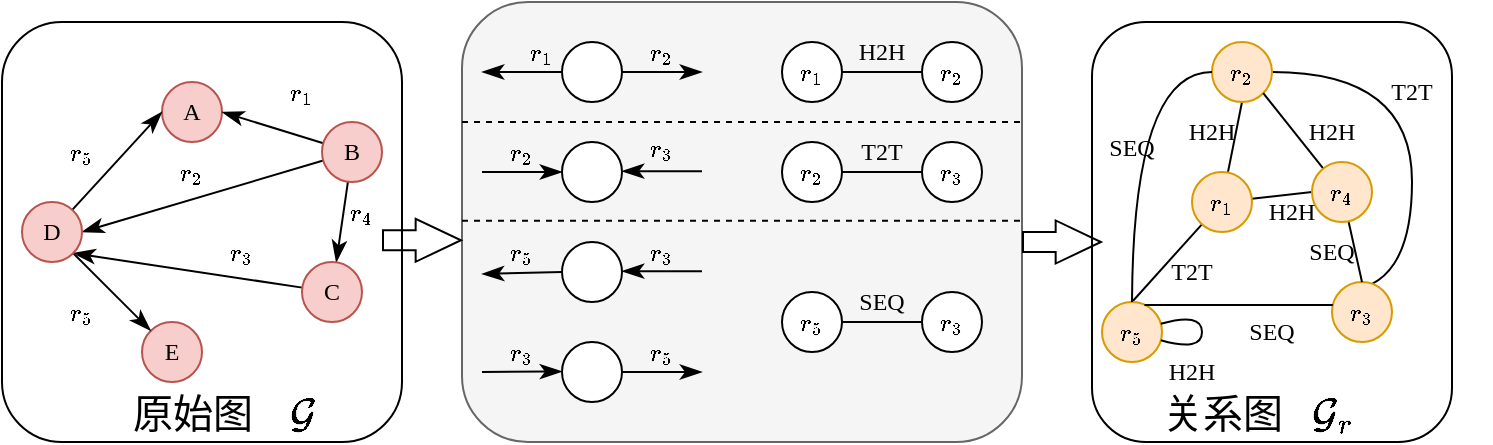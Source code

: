 <mxfile version="26.2.12">
  <diagram name="第 1 页" id="AyyLHQCJ35BeyhHwehsR">
    <mxGraphModel dx="1615" dy="1553" grid="1" gridSize="10" guides="1" tooltips="1" connect="1" arrows="1" fold="1" page="0" pageScale="1" pageWidth="827" pageHeight="1169" math="1" shadow="0">
      <root>
        <mxCell id="0" />
        <mxCell id="1" parent="0" />
        <mxCell id="AXdwlv0kfo9XUWebcFwi-100" value="" style="rounded=1;whiteSpace=wrap;html=1;fontFamily=Times New Roman;fontSize=12;fontColor=default;labelBackgroundColor=default;" parent="1" vertex="1">
          <mxGeometry x="435" y="-730" width="180" height="210" as="geometry" />
        </mxCell>
        <mxCell id="AXdwlv0kfo9XUWebcFwi-97" value="" style="rounded=1;whiteSpace=wrap;html=1;fontFamily=Times New Roman;fontSize=12;fontColor=default;labelBackgroundColor=default;" parent="1" vertex="1">
          <mxGeometry x="-110" y="-730" width="200" height="210" as="geometry" />
        </mxCell>
        <mxCell id="AXdwlv0kfo9XUWebcFwi-90" value="" style="rounded=1;whiteSpace=wrap;html=1;fontFamily=Times New Roman;fontSize=12;fontColor=#333333;labelBackgroundColor=default;fillColor=#f5f5f5;strokeColor=#666666;" parent="1" vertex="1">
          <mxGeometry x="120" y="-740" width="280" height="220" as="geometry" />
        </mxCell>
        <mxCell id="AXdwlv0kfo9XUWebcFwi-1" value="A" style="ellipse;whiteSpace=wrap;html=1;aspect=fixed;fillColor=#f8cecc;strokeColor=#b85450;fontFamily=Times New Roman;" parent="1" vertex="1">
          <mxGeometry x="-30" y="-700" width="30" height="30" as="geometry" />
        </mxCell>
        <mxCell id="AXdwlv0kfo9XUWebcFwi-6" style="edgeStyle=none;curved=1;rounded=0;orthogonalLoop=1;jettySize=auto;html=1;entryX=1;entryY=0.5;entryDx=0;entryDy=0;fontSize=12;startSize=8;endSize=8;endArrow=classicThin;endFill=1;fontFamily=Times New Roman;" parent="1" source="AXdwlv0kfo9XUWebcFwi-2" target="AXdwlv0kfo9XUWebcFwi-1" edge="1">
          <mxGeometry relative="1" as="geometry" />
        </mxCell>
        <mxCell id="AXdwlv0kfo9XUWebcFwi-8" style="edgeStyle=none;shape=connector;curved=1;rounded=0;orthogonalLoop=1;jettySize=auto;html=1;entryX=1;entryY=0.5;entryDx=0;entryDy=0;strokeColor=default;align=center;verticalAlign=middle;fontFamily=Times New Roman;fontSize=12;fontColor=default;labelBackgroundColor=default;startSize=8;endArrow=classicThin;endFill=1;endSize=8;" parent="1" source="AXdwlv0kfo9XUWebcFwi-2" target="AXdwlv0kfo9XUWebcFwi-5" edge="1">
          <mxGeometry relative="1" as="geometry" />
        </mxCell>
        <mxCell id="AXdwlv0kfo9XUWebcFwi-10" style="edgeStyle=none;shape=connector;curved=1;rounded=0;orthogonalLoop=1;jettySize=auto;html=1;strokeColor=default;align=center;verticalAlign=middle;fontFamily=Times New Roman;fontSize=12;fontColor=default;labelBackgroundColor=default;startSize=8;endArrow=classicThin;endFill=1;endSize=8;" parent="1" source="AXdwlv0kfo9XUWebcFwi-2" target="AXdwlv0kfo9XUWebcFwi-3" edge="1">
          <mxGeometry relative="1" as="geometry" />
        </mxCell>
        <mxCell id="AXdwlv0kfo9XUWebcFwi-2" value="B" style="ellipse;whiteSpace=wrap;html=1;aspect=fixed;fillColor=#f8cecc;strokeColor=#b85450;fontFamily=Times New Roman;" parent="1" vertex="1">
          <mxGeometry x="50" y="-680" width="30" height="30" as="geometry" />
        </mxCell>
        <mxCell id="AXdwlv0kfo9XUWebcFwi-9" style="edgeStyle=none;shape=connector;curved=1;rounded=0;orthogonalLoop=1;jettySize=auto;html=1;entryX=1;entryY=1;entryDx=0;entryDy=0;strokeColor=default;align=center;verticalAlign=middle;fontFamily=Times New Roman;fontSize=12;fontColor=default;labelBackgroundColor=default;startSize=8;endArrow=classicThin;endFill=1;endSize=8;" parent="1" source="AXdwlv0kfo9XUWebcFwi-3" target="AXdwlv0kfo9XUWebcFwi-5" edge="1">
          <mxGeometry relative="1" as="geometry" />
        </mxCell>
        <mxCell id="AXdwlv0kfo9XUWebcFwi-3" value="C" style="ellipse;whiteSpace=wrap;html=1;aspect=fixed;fillColor=#f8cecc;strokeColor=#b85450;fontFamily=Times New Roman;" parent="1" vertex="1">
          <mxGeometry x="40" y="-610" width="30" height="30" as="geometry" />
        </mxCell>
        <mxCell id="AXdwlv0kfo9XUWebcFwi-4" value="E" style="ellipse;whiteSpace=wrap;html=1;aspect=fixed;fillColor=#f8cecc;strokeColor=#b85450;fontFamily=Times New Roman;" parent="1" vertex="1">
          <mxGeometry x="-40" y="-580" width="30" height="30" as="geometry" />
        </mxCell>
        <mxCell id="AXdwlv0kfo9XUWebcFwi-7" style="edgeStyle=none;shape=connector;curved=1;rounded=0;orthogonalLoop=1;jettySize=auto;html=1;entryX=0;entryY=0.5;entryDx=0;entryDy=0;strokeColor=default;align=center;verticalAlign=middle;fontFamily=Times New Roman;fontSize=12;fontColor=default;labelBackgroundColor=default;startSize=8;endArrow=classicThin;endFill=1;endSize=8;" parent="1" source="AXdwlv0kfo9XUWebcFwi-5" target="AXdwlv0kfo9XUWebcFwi-1" edge="1">
          <mxGeometry relative="1" as="geometry" />
        </mxCell>
        <mxCell id="AXdwlv0kfo9XUWebcFwi-11" style="edgeStyle=none;shape=connector;curved=1;rounded=0;orthogonalLoop=1;jettySize=auto;html=1;entryX=0;entryY=0;entryDx=0;entryDy=0;strokeColor=default;align=center;verticalAlign=middle;fontFamily=Times New Roman;fontSize=12;fontColor=default;labelBackgroundColor=default;startSize=8;endArrow=classicThin;endFill=1;endSize=8;" parent="1" source="AXdwlv0kfo9XUWebcFwi-5" target="AXdwlv0kfo9XUWebcFwi-4" edge="1">
          <mxGeometry relative="1" as="geometry" />
        </mxCell>
        <mxCell id="AXdwlv0kfo9XUWebcFwi-5" value="D" style="ellipse;whiteSpace=wrap;html=1;aspect=fixed;fillColor=#f8cecc;strokeColor=#b85450;fontFamily=Times New Roman;" parent="1" vertex="1">
          <mxGeometry x="-100" y="-640" width="30" height="30" as="geometry" />
        </mxCell>
        <mxCell id="AXdwlv0kfo9XUWebcFwi-13" value="$$r_1$$" style="text;html=1;align=center;verticalAlign=middle;whiteSpace=wrap;rounded=0;fontFamily=Times New Roman;fontSize=12;fontColor=default;labelBackgroundColor=none;" parent="1" vertex="1">
          <mxGeometry x="10" y="-710" width="60" height="30" as="geometry" />
        </mxCell>
        <mxCell id="AXdwlv0kfo9XUWebcFwi-14" value="$$r_2$$" style="text;html=1;align=center;verticalAlign=middle;whiteSpace=wrap;rounded=0;fontFamily=Times New Roman;fontSize=12;fontColor=default;labelBackgroundColor=none;" parent="1" vertex="1">
          <mxGeometry x="-45" y="-670" width="60" height="30" as="geometry" />
        </mxCell>
        <mxCell id="AXdwlv0kfo9XUWebcFwi-15" value="$$r_3$$" style="text;html=1;align=center;verticalAlign=middle;whiteSpace=wrap;rounded=0;fontFamily=Times New Roman;fontSize=12;fontColor=default;labelBackgroundColor=none;" parent="1" vertex="1">
          <mxGeometry x="-20" y="-630" width="60" height="30" as="geometry" />
        </mxCell>
        <mxCell id="AXdwlv0kfo9XUWebcFwi-16" value="$$r_5$$" style="text;html=1;align=center;verticalAlign=middle;whiteSpace=wrap;rounded=0;fontFamily=Times New Roman;fontSize=12;fontColor=default;labelBackgroundColor=none;" parent="1" vertex="1">
          <mxGeometry x="-100" y="-680" width="60" height="30" as="geometry" />
        </mxCell>
        <mxCell id="AXdwlv0kfo9XUWebcFwi-17" value="$$r_5$$" style="text;html=1;align=center;verticalAlign=middle;whiteSpace=wrap;rounded=0;fontFamily=Times New Roman;fontSize=12;fontColor=default;labelBackgroundColor=none;" parent="1" vertex="1">
          <mxGeometry x="-100" y="-600" width="60" height="30" as="geometry" />
        </mxCell>
        <mxCell id="AXdwlv0kfo9XUWebcFwi-19" style="edgeStyle=none;shape=connector;curved=1;rounded=0;orthogonalLoop=1;jettySize=auto;html=1;strokeColor=default;align=center;verticalAlign=middle;fontFamily=Times New Roman;fontSize=12;fontColor=default;labelBackgroundColor=default;startSize=8;endArrow=classicThin;endFill=1;endSize=8;" parent="1" source="AXdwlv0kfo9XUWebcFwi-18" edge="1">
          <mxGeometry relative="1" as="geometry">
            <mxPoint x="130" y="-705" as="targetPoint" />
          </mxGeometry>
        </mxCell>
        <mxCell id="AXdwlv0kfo9XUWebcFwi-20" style="edgeStyle=none;shape=connector;curved=1;rounded=0;orthogonalLoop=1;jettySize=auto;html=1;strokeColor=default;align=center;verticalAlign=middle;fontFamily=Times New Roman;fontSize=12;fontColor=default;labelBackgroundColor=default;startSize=8;endArrow=classicThin;endFill=1;endSize=8;" parent="1" source="AXdwlv0kfo9XUWebcFwi-18" edge="1">
          <mxGeometry relative="1" as="geometry">
            <mxPoint x="240" y="-705" as="targetPoint" />
          </mxGeometry>
        </mxCell>
        <mxCell id="AXdwlv0kfo9XUWebcFwi-18" value="" style="ellipse;whiteSpace=wrap;html=1;aspect=fixed;fontFamily=Times New Roman;fontSize=12;fontColor=default;labelBackgroundColor=default;" parent="1" vertex="1">
          <mxGeometry x="170" y="-720" width="30" height="30" as="geometry" />
        </mxCell>
        <mxCell id="AXdwlv0kfo9XUWebcFwi-21" value="$$r_1$$" style="text;html=1;align=center;verticalAlign=middle;whiteSpace=wrap;rounded=0;fontFamily=Times New Roman;fontSize=12;fontColor=default;labelBackgroundColor=none;" parent="1" vertex="1">
          <mxGeometry x="130" y="-730" width="60" height="30" as="geometry" />
        </mxCell>
        <mxCell id="AXdwlv0kfo9XUWebcFwi-22" value="$$r_2$$" style="text;html=1;align=center;verticalAlign=middle;whiteSpace=wrap;rounded=0;fontFamily=Times New Roman;fontSize=12;fontColor=default;labelBackgroundColor=none;" parent="1" vertex="1">
          <mxGeometry x="190" y="-730" width="60" height="30" as="geometry" />
        </mxCell>
        <mxCell id="AXdwlv0kfo9XUWebcFwi-24" style="edgeStyle=none;shape=connector;curved=1;rounded=0;orthogonalLoop=1;jettySize=auto;html=1;strokeColor=default;align=center;verticalAlign=middle;fontFamily=Times New Roman;fontSize=12;fontColor=default;labelBackgroundColor=default;startSize=8;endArrow=classicThin;endFill=1;endSize=8;" parent="1" edge="1">
          <mxGeometry relative="1" as="geometry">
            <mxPoint x="200" y="-655.43" as="targetPoint" />
            <mxPoint x="240" y="-655.43" as="sourcePoint" />
          </mxGeometry>
        </mxCell>
        <mxCell id="AXdwlv0kfo9XUWebcFwi-25" value="" style="ellipse;whiteSpace=wrap;html=1;aspect=fixed;fontFamily=Times New Roman;fontSize=12;fontColor=default;labelBackgroundColor=default;" parent="1" vertex="1">
          <mxGeometry x="170" y="-670" width="30" height="30" as="geometry" />
        </mxCell>
        <mxCell id="AXdwlv0kfo9XUWebcFwi-26" value="$$r_2$$" style="text;html=1;align=center;verticalAlign=middle;whiteSpace=wrap;rounded=0;fontFamily=Times New Roman;fontSize=12;fontColor=default;labelBackgroundColor=none;" parent="1" vertex="1">
          <mxGeometry x="120" y="-680" width="60" height="30" as="geometry" />
        </mxCell>
        <mxCell id="AXdwlv0kfo9XUWebcFwi-27" value="$$r_3$$" style="text;html=1;align=center;verticalAlign=middle;whiteSpace=wrap;rounded=0;fontFamily=Times New Roman;fontSize=12;fontColor=default;labelBackgroundColor=none;" parent="1" vertex="1">
          <mxGeometry x="190" y="-680" width="60" height="25" as="geometry" />
        </mxCell>
        <mxCell id="AXdwlv0kfo9XUWebcFwi-28" style="edgeStyle=none;shape=connector;curved=1;rounded=0;orthogonalLoop=1;jettySize=auto;html=1;strokeColor=default;align=center;verticalAlign=middle;fontFamily=Times New Roman;fontSize=12;fontColor=default;labelBackgroundColor=default;startSize=8;endArrow=classicThin;endFill=1;endSize=8;entryX=0;entryY=0.5;entryDx=0;entryDy=0;" parent="1" target="AXdwlv0kfo9XUWebcFwi-25" edge="1">
          <mxGeometry relative="1" as="geometry">
            <mxPoint x="80" y="-620" as="targetPoint" />
            <mxPoint x="130" y="-655" as="sourcePoint" />
          </mxGeometry>
        </mxCell>
        <mxCell id="AXdwlv0kfo9XUWebcFwi-29" style="edgeStyle=none;shape=connector;curved=1;rounded=0;orthogonalLoop=1;jettySize=auto;html=1;strokeColor=default;align=center;verticalAlign=middle;fontFamily=Times New Roman;fontSize=12;fontColor=default;labelBackgroundColor=default;startSize=8;endArrow=classicThin;endFill=1;endSize=8;" parent="1" edge="1">
          <mxGeometry relative="1" as="geometry">
            <mxPoint x="200" y="-605.43" as="targetPoint" />
            <mxPoint x="240" y="-605.43" as="sourcePoint" />
          </mxGeometry>
        </mxCell>
        <mxCell id="AXdwlv0kfo9XUWebcFwi-30" value="" style="ellipse;whiteSpace=wrap;html=1;aspect=fixed;fontFamily=Times New Roman;fontSize=12;fontColor=default;labelBackgroundColor=default;" parent="1" vertex="1">
          <mxGeometry x="170" y="-620" width="30" height="30" as="geometry" />
        </mxCell>
        <mxCell id="AXdwlv0kfo9XUWebcFwi-31" value="$$r_5$$" style="text;html=1;align=center;verticalAlign=middle;whiteSpace=wrap;rounded=0;fontFamily=Times New Roman;fontSize=12;fontColor=default;labelBackgroundColor=none;" parent="1" vertex="1">
          <mxGeometry x="120" y="-630" width="60" height="30" as="geometry" />
        </mxCell>
        <mxCell id="AXdwlv0kfo9XUWebcFwi-32" value="$$r_3$$" style="text;html=1;align=center;verticalAlign=middle;whiteSpace=wrap;rounded=0;fontFamily=Times New Roman;fontSize=12;fontColor=default;labelBackgroundColor=none;" parent="1" vertex="1">
          <mxGeometry x="190" y="-630" width="60" height="30" as="geometry" />
        </mxCell>
        <mxCell id="AXdwlv0kfo9XUWebcFwi-33" style="edgeStyle=none;shape=connector;curved=1;rounded=0;orthogonalLoop=1;jettySize=auto;html=1;strokeColor=default;align=center;verticalAlign=middle;fontFamily=Times New Roman;fontSize=12;fontColor=default;labelBackgroundColor=default;startSize=8;endArrow=classicThin;endFill=1;endSize=8;exitX=0;exitY=0.5;exitDx=0;exitDy=0;" parent="1" source="AXdwlv0kfo9XUWebcFwi-30" edge="1">
          <mxGeometry relative="1" as="geometry">
            <mxPoint x="130" y="-604" as="targetPoint" />
            <mxPoint x="180" y="-580" as="sourcePoint" />
          </mxGeometry>
        </mxCell>
        <mxCell id="AXdwlv0kfo9XUWebcFwi-34" style="edgeStyle=none;shape=connector;curved=1;rounded=0;orthogonalLoop=1;jettySize=auto;html=1;strokeColor=default;align=center;verticalAlign=middle;fontFamily=Times New Roman;fontSize=12;fontColor=default;labelBackgroundColor=default;startSize=8;endArrow=classicThin;endFill=1;endSize=8;exitX=1;exitY=0.5;exitDx=0;exitDy=0;" parent="1" source="AXdwlv0kfo9XUWebcFwi-35" edge="1">
          <mxGeometry relative="1" as="geometry">
            <mxPoint x="240" y="-555" as="targetPoint" />
            <mxPoint x="300" y="-555.43" as="sourcePoint" />
          </mxGeometry>
        </mxCell>
        <mxCell id="AXdwlv0kfo9XUWebcFwi-35" value="" style="ellipse;whiteSpace=wrap;html=1;aspect=fixed;fontFamily=Times New Roman;fontSize=12;fontColor=default;labelBackgroundColor=default;" parent="1" vertex="1">
          <mxGeometry x="170" y="-570" width="30" height="30" as="geometry" />
        </mxCell>
        <mxCell id="AXdwlv0kfo9XUWebcFwi-36" value="$$r_3$$" style="text;html=1;align=center;verticalAlign=middle;whiteSpace=wrap;rounded=0;fontFamily=Times New Roman;fontSize=12;fontColor=default;labelBackgroundColor=none;" parent="1" vertex="1">
          <mxGeometry x="120" y="-580" width="60" height="30" as="geometry" />
        </mxCell>
        <mxCell id="AXdwlv0kfo9XUWebcFwi-37" value="$$r_5$$" style="text;html=1;align=center;verticalAlign=middle;whiteSpace=wrap;rounded=0;fontFamily=Times New Roman;fontSize=12;fontColor=default;labelBackgroundColor=none;" parent="1" vertex="1">
          <mxGeometry x="190" y="-580" width="60" height="30" as="geometry" />
        </mxCell>
        <mxCell id="AXdwlv0kfo9XUWebcFwi-38" style="edgeStyle=none;shape=connector;curved=1;rounded=0;orthogonalLoop=1;jettySize=auto;html=1;strokeColor=default;align=center;verticalAlign=middle;fontFamily=Times New Roman;fontSize=12;fontColor=default;labelBackgroundColor=default;startSize=8;endArrow=classicThin;endFill=1;endSize=8;entryX=0.042;entryY=0.862;entryDx=0;entryDy=0;entryPerimeter=0;" parent="1" edge="1">
          <mxGeometry relative="1" as="geometry">
            <mxPoint x="170.0" y="-555.24" as="targetPoint" />
            <mxPoint x="130" y="-555" as="sourcePoint" />
          </mxGeometry>
        </mxCell>
        <mxCell id="AXdwlv0kfo9XUWebcFwi-39" value="$$r_4$$" style="text;html=1;align=center;verticalAlign=middle;whiteSpace=wrap;rounded=0;fontFamily=Times New Roman;fontSize=12;fontColor=default;labelBackgroundColor=none;" parent="1" vertex="1">
          <mxGeometry x="40" y="-650" width="60" height="30" as="geometry" />
        </mxCell>
        <mxCell id="AXdwlv0kfo9XUWebcFwi-50" style="edgeStyle=none;shape=connector;curved=1;rounded=0;orthogonalLoop=1;jettySize=auto;html=1;entryX=0;entryY=0.5;entryDx=0;entryDy=0;strokeColor=default;align=center;verticalAlign=middle;fontFamily=Times New Roman;fontSize=12;fontColor=default;labelBackgroundColor=default;startSize=8;endArrow=none;endFill=1;endSize=8;startFill=0;" parent="1" source="AXdwlv0kfo9XUWebcFwi-41" target="AXdwlv0kfo9XUWebcFwi-43" edge="1">
          <mxGeometry relative="1" as="geometry" />
        </mxCell>
        <mxCell id="AXdwlv0kfo9XUWebcFwi-41" value="&lt;span&gt;$$r_1$$&lt;/span&gt;" style="ellipse;whiteSpace=wrap;html=1;aspect=fixed;fontFamily=Times New Roman;fontSize=12;fontColor=default;labelBackgroundColor=none;" parent="1" vertex="1">
          <mxGeometry x="280" y="-720" width="30" height="30" as="geometry" />
        </mxCell>
        <mxCell id="AXdwlv0kfo9XUWebcFwi-43" value="&lt;span&gt;$$r_2$$&lt;/span&gt;" style="ellipse;whiteSpace=wrap;html=1;aspect=fixed;fontFamily=Times New Roman;fontSize=12;fontColor=default;labelBackgroundColor=none;" parent="1" vertex="1">
          <mxGeometry x="350" y="-720" width="30" height="30" as="geometry" />
        </mxCell>
        <mxCell id="AXdwlv0kfo9XUWebcFwi-51" style="edgeStyle=none;shape=connector;curved=1;rounded=0;orthogonalLoop=1;jettySize=auto;html=1;entryX=0;entryY=0.5;entryDx=0;entryDy=0;strokeColor=default;align=center;verticalAlign=middle;fontFamily=Times New Roman;fontSize=12;fontColor=default;labelBackgroundColor=default;startSize=8;endArrow=none;endFill=1;endSize=8;startFill=0;" parent="1" source="AXdwlv0kfo9XUWebcFwi-44" target="AXdwlv0kfo9XUWebcFwi-45" edge="1">
          <mxGeometry relative="1" as="geometry" />
        </mxCell>
        <mxCell id="AXdwlv0kfo9XUWebcFwi-44" value="&lt;span&gt;$$r_2$$&lt;/span&gt;" style="ellipse;whiteSpace=wrap;html=1;aspect=fixed;fontFamily=Times New Roman;fontSize=12;fontColor=default;labelBackgroundColor=none;" parent="1" vertex="1">
          <mxGeometry x="280" y="-670" width="30" height="30" as="geometry" />
        </mxCell>
        <mxCell id="AXdwlv0kfo9XUWebcFwi-45" value="&lt;span&gt;$$r_3$$&lt;/span&gt;" style="ellipse;whiteSpace=wrap;html=1;aspect=fixed;fontFamily=Times New Roman;fontSize=12;fontColor=default;labelBackgroundColor=none;" parent="1" vertex="1">
          <mxGeometry x="350" y="-670" width="30" height="30" as="geometry" />
        </mxCell>
        <mxCell id="AXdwlv0kfo9XUWebcFwi-52" style="edgeStyle=none;shape=connector;curved=1;rounded=0;orthogonalLoop=1;jettySize=auto;html=1;strokeColor=default;align=center;verticalAlign=middle;fontFamily=Times New Roman;fontSize=12;fontColor=default;labelBackgroundColor=default;startSize=8;endArrow=none;endFill=1;endSize=8;startFill=0;" parent="1" source="AXdwlv0kfo9XUWebcFwi-46" target="AXdwlv0kfo9XUWebcFwi-47" edge="1">
          <mxGeometry relative="1" as="geometry" />
        </mxCell>
        <mxCell id="AXdwlv0kfo9XUWebcFwi-46" value="&lt;span&gt;$$r_5$$&lt;/span&gt;" style="ellipse;whiteSpace=wrap;html=1;aspect=fixed;fontFamily=Times New Roman;fontSize=12;fontColor=default;labelBackgroundColor=none;" parent="1" vertex="1">
          <mxGeometry x="280" y="-595" width="30" height="30" as="geometry" />
        </mxCell>
        <mxCell id="AXdwlv0kfo9XUWebcFwi-47" value="&lt;span&gt;$$r_3$$&lt;/span&gt;" style="ellipse;whiteSpace=wrap;html=1;aspect=fixed;fontFamily=Times New Roman;fontSize=12;fontColor=default;labelBackgroundColor=none;" parent="1" vertex="1">
          <mxGeometry x="350" y="-595" width="30" height="30" as="geometry" />
        </mxCell>
        <mxCell id="AXdwlv0kfo9XUWebcFwi-54" value="H2H" style="text;html=1;align=center;verticalAlign=middle;whiteSpace=wrap;rounded=0;fontFamily=Times New Roman;fontSize=12;fontColor=default;labelBackgroundColor=none;" parent="1" vertex="1">
          <mxGeometry x="300" y="-730" width="60" height="30" as="geometry" />
        </mxCell>
        <mxCell id="AXdwlv0kfo9XUWebcFwi-55" value="T2T" style="text;html=1;align=center;verticalAlign=middle;whiteSpace=wrap;rounded=0;fontFamily=Times New Roman;fontSize=12;fontColor=default;labelBackgroundColor=none;" parent="1" vertex="1">
          <mxGeometry x="300" y="-680" width="60" height="30" as="geometry" />
        </mxCell>
        <mxCell id="AXdwlv0kfo9XUWebcFwi-56" value="SEQ" style="text;html=1;align=center;verticalAlign=middle;whiteSpace=wrap;rounded=0;fontFamily=Times New Roman;fontSize=12;fontColor=default;labelBackgroundColor=none;" parent="1" vertex="1">
          <mxGeometry x="300" y="-605" width="60" height="30" as="geometry" />
        </mxCell>
        <mxCell id="AXdwlv0kfo9XUWebcFwi-83" style="shape=connector;rounded=0;orthogonalLoop=1;jettySize=auto;html=1;strokeColor=default;align=center;verticalAlign=middle;fontFamily=Times New Roman;fontSize=12;fontColor=default;labelBackgroundColor=default;startFill=0;startSize=8;endArrow=none;endFill=1;endSize=8;" parent="1" source="AXdwlv0kfo9XUWebcFwi-58" edge="1">
          <mxGeometry relative="1" as="geometry">
            <mxPoint x="455" y="-590" as="targetPoint" />
          </mxGeometry>
        </mxCell>
        <mxCell id="AXdwlv0kfo9XUWebcFwi-84" style="shape=connector;rounded=0;orthogonalLoop=1;jettySize=auto;html=1;entryX=0.5;entryY=1;entryDx=0;entryDy=0;strokeColor=default;align=center;verticalAlign=middle;fontFamily=Times New Roman;fontSize=12;fontColor=default;labelBackgroundColor=default;startFill=0;startSize=8;endArrow=none;endFill=1;endSize=8;" parent="1" source="AXdwlv0kfo9XUWebcFwi-58" target="AXdwlv0kfo9XUWebcFwi-59" edge="1">
          <mxGeometry relative="1" as="geometry" />
        </mxCell>
        <mxCell id="AXdwlv0kfo9XUWebcFwi-85" style="shape=connector;rounded=0;orthogonalLoop=1;jettySize=auto;html=1;entryX=0;entryY=0.5;entryDx=0;entryDy=0;strokeColor=default;align=center;verticalAlign=middle;fontFamily=Times New Roman;fontSize=12;fontColor=default;labelBackgroundColor=default;startFill=0;startSize=8;endArrow=none;endFill=1;endSize=8;" parent="1" source="AXdwlv0kfo9XUWebcFwi-58" target="AXdwlv0kfo9XUWebcFwi-62" edge="1">
          <mxGeometry relative="1" as="geometry" />
        </mxCell>
        <mxCell id="AXdwlv0kfo9XUWebcFwi-58" value="&lt;span&gt;$$r_1$$&lt;/span&gt;" style="ellipse;whiteSpace=wrap;html=1;aspect=fixed;fontFamily=Times New Roman;fontSize=12;labelBackgroundColor=none;fillColor=#ffe6cc;strokeColor=#d79b00;" parent="1" vertex="1">
          <mxGeometry x="485" y="-655" width="30" height="30" as="geometry" />
        </mxCell>
        <mxCell id="AXdwlv0kfo9XUWebcFwi-67" style="edgeStyle=orthogonalEdgeStyle;shape=connector;curved=1;rounded=0;orthogonalLoop=1;jettySize=auto;html=1;entryX=0;entryY=0;entryDx=0;entryDy=0;strokeColor=default;align=center;verticalAlign=middle;fontFamily=Times New Roman;fontSize=12;fontColor=default;labelBackgroundColor=default;startFill=0;startSize=8;endArrow=none;endFill=1;endSize=8;" parent="1" source="AXdwlv0kfo9XUWebcFwi-59" target="AXdwlv0kfo9XUWebcFwi-60" edge="1">
          <mxGeometry relative="1" as="geometry">
            <Array as="points">
              <mxPoint x="595" y="-705" />
              <mxPoint x="595" y="-596" />
            </Array>
          </mxGeometry>
        </mxCell>
        <mxCell id="AXdwlv0kfo9XUWebcFwi-59" value="&lt;span&gt;$$r_2$$&lt;/span&gt;" style="ellipse;whiteSpace=wrap;html=1;aspect=fixed;fontFamily=Times New Roman;fontSize=12;labelBackgroundColor=none;fillColor=#ffe6cc;strokeColor=#d79b00;" parent="1" vertex="1">
          <mxGeometry x="495" y="-720" width="30" height="30" as="geometry" />
        </mxCell>
        <mxCell id="AXdwlv0kfo9XUWebcFwi-60" value="&lt;span&gt;$$r_3$$&lt;/span&gt;" style="ellipse;whiteSpace=wrap;html=1;aspect=fixed;fontFamily=Times New Roman;fontSize=12;labelBackgroundColor=none;fillColor=#ffe6cc;strokeColor=#d79b00;" parent="1" vertex="1">
          <mxGeometry x="555" y="-600" width="30" height="30" as="geometry" />
        </mxCell>
        <mxCell id="AXdwlv0kfo9XUWebcFwi-73" style="edgeStyle=orthogonalEdgeStyle;shape=connector;curved=1;rounded=0;orthogonalLoop=1;jettySize=auto;html=1;strokeColor=default;align=center;verticalAlign=middle;fontFamily=Times New Roman;fontSize=12;fontColor=default;labelBackgroundColor=default;startFill=0;startSize=8;endArrow=none;endFill=1;endSize=8;entryX=0.5;entryY=1;entryDx=0;entryDy=0;exitX=1;exitY=0.5;exitDx=0;exitDy=0;" parent="1" source="AXdwlv0kfo9XUWebcFwi-61" target="AXdwlv0kfo9XUWebcFwi-61" edge="1">
          <mxGeometry relative="1" as="geometry">
            <mxPoint x="515" y="-530" as="targetPoint" />
          </mxGeometry>
        </mxCell>
        <mxCell id="AXdwlv0kfo9XUWebcFwi-61" value="&lt;span&gt;$$r_5$$&lt;/span&gt;" style="ellipse;whiteSpace=wrap;html=1;aspect=fixed;fontFamily=Times New Roman;fontSize=12;labelBackgroundColor=none;fillColor=#ffe6cc;strokeColor=#d79b00;" parent="1" vertex="1">
          <mxGeometry x="440" y="-590" width="30" height="30" as="geometry" />
        </mxCell>
        <mxCell id="AXdwlv0kfo9XUWebcFwi-86" style="edgeStyle=none;shape=connector;rounded=0;orthogonalLoop=1;jettySize=auto;html=1;entryX=1;entryY=1;entryDx=0;entryDy=0;strokeColor=default;align=center;verticalAlign=middle;fontFamily=Times New Roman;fontSize=12;fontColor=default;labelBackgroundColor=default;startFill=0;startSize=8;endArrow=none;endFill=1;endSize=8;" parent="1" source="AXdwlv0kfo9XUWebcFwi-62" target="AXdwlv0kfo9XUWebcFwi-59" edge="1">
          <mxGeometry relative="1" as="geometry" />
        </mxCell>
        <mxCell id="AXdwlv0kfo9XUWebcFwi-87" style="edgeStyle=none;shape=connector;rounded=0;orthogonalLoop=1;jettySize=auto;html=1;entryX=0.5;entryY=0;entryDx=0;entryDy=0;strokeColor=default;align=center;verticalAlign=middle;fontFamily=Times New Roman;fontSize=12;fontColor=default;labelBackgroundColor=default;startFill=0;startSize=8;endArrow=none;endFill=1;endSize=8;" parent="1" source="AXdwlv0kfo9XUWebcFwi-62" target="AXdwlv0kfo9XUWebcFwi-60" edge="1">
          <mxGeometry relative="1" as="geometry" />
        </mxCell>
        <mxCell id="AXdwlv0kfo9XUWebcFwi-62" value="&lt;span&gt;$$r_4$$&lt;/span&gt;" style="ellipse;whiteSpace=wrap;html=1;aspect=fixed;fontFamily=Times New Roman;fontSize=12;labelBackgroundColor=none;fillColor=#ffe6cc;strokeColor=#d79b00;" parent="1" vertex="1">
          <mxGeometry x="545" y="-660" width="30" height="30" as="geometry" />
        </mxCell>
        <mxCell id="AXdwlv0kfo9XUWebcFwi-66" value="SEQ" style="text;html=1;align=center;verticalAlign=middle;whiteSpace=wrap;rounded=0;fontFamily=Times New Roman;fontSize=12;fontColor=default;labelBackgroundColor=none;" parent="1" vertex="1">
          <mxGeometry x="525" y="-630" width="60" height="30" as="geometry" />
        </mxCell>
        <mxCell id="AXdwlv0kfo9XUWebcFwi-68" value="T2T" style="text;html=1;align=center;verticalAlign=middle;whiteSpace=wrap;rounded=0;fontFamily=Times New Roman;fontSize=12;fontColor=default;labelBackgroundColor=none;" parent="1" vertex="1">
          <mxGeometry x="455" y="-620" width="60" height="30" as="geometry" />
        </mxCell>
        <mxCell id="AXdwlv0kfo9XUWebcFwi-70" value="SEQ" style="text;html=1;align=center;verticalAlign=middle;whiteSpace=wrap;rounded=0;fontFamily=Times New Roman;fontSize=12;fontColor=default;labelBackgroundColor=none;" parent="1" vertex="1">
          <mxGeometry x="495" y="-590" width="60" height="30" as="geometry" />
        </mxCell>
        <mxCell id="AXdwlv0kfo9XUWebcFwi-71" style="edgeStyle=orthogonalEdgeStyle;shape=connector;curved=1;rounded=0;orthogonalLoop=1;jettySize=auto;html=1;strokeColor=default;align=center;verticalAlign=middle;fontFamily=Times New Roman;fontSize=12;fontColor=default;labelBackgroundColor=default;startFill=0;startSize=8;endArrow=none;endFill=1;endSize=8;" parent="1" source="AXdwlv0kfo9XUWebcFwi-59" edge="1">
          <mxGeometry relative="1" as="geometry">
            <mxPoint x="455" y="-590" as="targetPoint" />
          </mxGeometry>
        </mxCell>
        <mxCell id="AXdwlv0kfo9XUWebcFwi-72" value="SEQ" style="text;html=1;align=center;verticalAlign=middle;whiteSpace=wrap;rounded=0;fontFamily=Times New Roman;fontSize=12;fontColor=default;labelBackgroundColor=none;" parent="1" vertex="1">
          <mxGeometry x="425" y="-682.5" width="60" height="30" as="geometry" />
        </mxCell>
        <mxCell id="AXdwlv0kfo9XUWebcFwi-74" style="edgeStyle=none;shape=connector;curved=1;rounded=0;orthogonalLoop=1;jettySize=auto;html=1;strokeColor=default;align=center;verticalAlign=middle;fontFamily=Times New Roman;fontSize=12;fontColor=default;labelBackgroundColor=default;startFill=0;startSize=8;endArrow=none;endFill=1;endSize=8;" parent="1" source="AXdwlv0kfo9XUWebcFwi-61" target="AXdwlv0kfo9XUWebcFwi-61" edge="1">
          <mxGeometry relative="1" as="geometry" />
        </mxCell>
        <mxCell id="AXdwlv0kfo9XUWebcFwi-75" value="H2H" style="text;html=1;align=center;verticalAlign=middle;whiteSpace=wrap;rounded=0;fontFamily=Times New Roman;fontSize=12;fontColor=default;labelBackgroundColor=none;" parent="1" vertex="1">
          <mxGeometry x="455" y="-570" width="60" height="30" as="geometry" />
        </mxCell>
        <mxCell id="AXdwlv0kfo9XUWebcFwi-76" style="edgeStyle=orthogonalEdgeStyle;shape=connector;curved=1;rounded=0;orthogonalLoop=1;jettySize=auto;html=1;entryX=0.707;entryY=0.048;entryDx=0;entryDy=0;entryPerimeter=0;strokeColor=default;align=center;verticalAlign=middle;fontFamily=Times New Roman;fontSize=12;fontColor=default;labelBackgroundColor=default;startFill=0;startSize=8;endArrow=none;endFill=1;endSize=8;" parent="1" source="AXdwlv0kfo9XUWebcFwi-60" target="AXdwlv0kfo9XUWebcFwi-61" edge="1">
          <mxGeometry relative="1" as="geometry">
            <Array as="points">
              <mxPoint x="585" y="-589" />
            </Array>
          </mxGeometry>
        </mxCell>
        <mxCell id="AXdwlv0kfo9XUWebcFwi-78" value="H2H" style="text;html=1;align=center;verticalAlign=middle;whiteSpace=wrap;rounded=0;fontFamily=Times New Roman;fontSize=12;fontColor=default;labelBackgroundColor=none;" parent="1" vertex="1">
          <mxGeometry x="465" y="-690" width="60" height="30" as="geometry" />
        </mxCell>
        <mxCell id="AXdwlv0kfo9XUWebcFwi-80" value="T2T" style="text;html=1;align=center;verticalAlign=middle;whiteSpace=wrap;rounded=0;fontFamily=Times New Roman;fontSize=12;fontColor=default;labelBackgroundColor=none;" parent="1" vertex="1">
          <mxGeometry x="565" y="-710" width="60" height="30" as="geometry" />
        </mxCell>
        <mxCell id="AXdwlv0kfo9XUWebcFwi-88" value="H2H" style="text;html=1;align=center;verticalAlign=middle;whiteSpace=wrap;rounded=0;fontFamily=Times New Roman;fontSize=12;fontColor=default;labelBackgroundColor=none;" parent="1" vertex="1">
          <mxGeometry x="525" y="-690" width="60" height="30" as="geometry" />
        </mxCell>
        <mxCell id="AXdwlv0kfo9XUWebcFwi-89" value="H2H" style="text;html=1;align=center;verticalAlign=middle;whiteSpace=wrap;rounded=0;fontFamily=Times New Roman;fontSize=12;fontColor=default;labelBackgroundColor=none;" parent="1" vertex="1">
          <mxGeometry x="505" y="-650" width="60" height="30" as="geometry" />
        </mxCell>
        <mxCell id="AXdwlv0kfo9XUWebcFwi-93" value="" style="shape=flexArrow;endArrow=classic;html=1;rounded=0;strokeColor=default;align=center;verticalAlign=middle;fontFamily=Times New Roman;fontSize=12;fontColor=default;labelBackgroundColor=default;startSize=8;endSize=7.225;endWidth=10.526;" parent="1" edge="1">
          <mxGeometry width="50" height="50" relative="1" as="geometry">
            <mxPoint x="80" y="-620.87" as="sourcePoint" />
            <mxPoint x="120" y="-620.87" as="targetPoint" />
          </mxGeometry>
        </mxCell>
        <mxCell id="AXdwlv0kfo9XUWebcFwi-94" value="" style="shape=flexArrow;endArrow=classic;html=1;rounded=0;strokeColor=default;align=center;verticalAlign=middle;fontFamily=Times New Roman;fontSize=12;fontColor=default;labelBackgroundColor=default;startSize=8;endSize=7.225;endWidth=10.526;" parent="1" edge="1">
          <mxGeometry width="50" height="50" relative="1" as="geometry">
            <mxPoint x="400" y="-620" as="sourcePoint" />
            <mxPoint x="440" y="-620" as="targetPoint" />
          </mxGeometry>
        </mxCell>
        <mxCell id="AXdwlv0kfo9XUWebcFwi-95" value="" style="endArrow=none;dashed=1;html=1;rounded=0;strokeColor=default;align=center;verticalAlign=middle;fontFamily=Times New Roman;fontSize=12;fontColor=default;labelBackgroundColor=default;startSize=8;endSize=8;exitX=0;exitY=0;exitDx=0;exitDy=0;" parent="1" source="AXdwlv0kfo9XUWebcFwi-26" edge="1">
          <mxGeometry width="50" height="50" relative="1" as="geometry">
            <mxPoint x="100" y="-705" as="sourcePoint" />
            <mxPoint x="400" y="-680" as="targetPoint" />
          </mxGeometry>
        </mxCell>
        <mxCell id="AXdwlv0kfo9XUWebcFwi-96" value="" style="endArrow=none;dashed=1;html=1;rounded=0;strokeColor=default;align=center;verticalAlign=middle;fontFamily=Times New Roman;fontSize=12;fontColor=default;labelBackgroundColor=default;startSize=8;endSize=8;exitX=0;exitY=0;exitDx=0;exitDy=0;" parent="1" edge="1">
          <mxGeometry width="50" height="50" relative="1" as="geometry">
            <mxPoint x="120" y="-630.61" as="sourcePoint" />
            <mxPoint x="400" y="-630.61" as="targetPoint" />
          </mxGeometry>
        </mxCell>
        <mxCell id="AXdwlv0kfo9XUWebcFwi-98" value="&lt;font face=&quot;宋体&quot; style=&quot;font-size: 20px;&quot;&gt;原始图&lt;/font&gt;" style="text;html=1;align=center;verticalAlign=middle;whiteSpace=wrap;rounded=0;fontFamily=Helvetica;fontSize=12;fontColor=default;labelBackgroundColor=none;" parent="1" vertex="1">
          <mxGeometry x="-57.5" y="-550" width="85" height="30" as="geometry" />
        </mxCell>
        <mxCell id="AXdwlv0kfo9XUWebcFwi-99" value="&lt;span&gt;&lt;font&gt;$$\mathcal{G}$$&lt;/font&gt;&lt;/span&gt;" style="text;html=1;align=center;verticalAlign=middle;whiteSpace=wrap;rounded=0;fontFamily=Times New Roman;fontSize=20;fontColor=default;labelBackgroundColor=none;" parent="1" vertex="1">
          <mxGeometry x="10" y="-550" width="60" height="30" as="geometry" />
        </mxCell>
        <mxCell id="AXdwlv0kfo9XUWebcFwi-103" value="&lt;font face=&quot;宋体&quot; style=&quot;font-size: 20px;&quot;&gt;关系图&lt;/font&gt;" style="text;html=1;align=center;verticalAlign=middle;whiteSpace=wrap;rounded=0;fontFamily=Helvetica;fontSize=12;fontColor=default;labelBackgroundColor=none;" parent="1" vertex="1">
          <mxGeometry x="457.5" y="-550" width="85" height="30" as="geometry" />
        </mxCell>
        <mxCell id="AXdwlv0kfo9XUWebcFwi-104" value="&lt;span&gt;&lt;font&gt;$$\mathcal{G}_r$$&lt;/font&gt;&lt;/span&gt;" style="text;html=1;align=center;verticalAlign=middle;whiteSpace=wrap;rounded=0;fontFamily=Times New Roman;fontSize=20;fontColor=default;labelBackgroundColor=none;" parent="1" vertex="1">
          <mxGeometry x="525" y="-550" width="60" height="30" as="geometry" />
        </mxCell>
      </root>
    </mxGraphModel>
  </diagram>
</mxfile>
